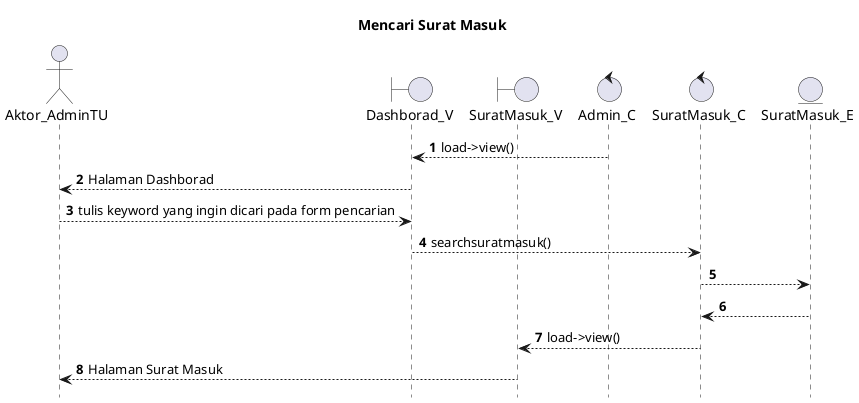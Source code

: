 @startuml

autonumber
hide footbox
title Mencari Surat Masuk

Actor Aktor_AdminTU
boundary Dashborad_V
boundary SuratMasuk_V
control Admin_C
control SuratMasuk_C
Entity SuratMasuk_E

Admin_C --> Dashborad_V: load->view()
Dashborad_V --> Aktor_AdminTU: Halaman Dashborad
Aktor_AdminTU --> Dashborad_V: tulis keyword yang ingin dicari pada form pencarian
Dashborad_V --> SuratMasuk_C: searchsuratmasuk()
SuratMasuk_C --> SuratMasuk_E:
    
    SuratMasuk_E --> SuratMasuk_C:
    SuratMasuk_C --> SuratMasuk_V: load->view()
    SuratMasuk_V --> Aktor_AdminTU: Halaman Surat Masuk

@enduml